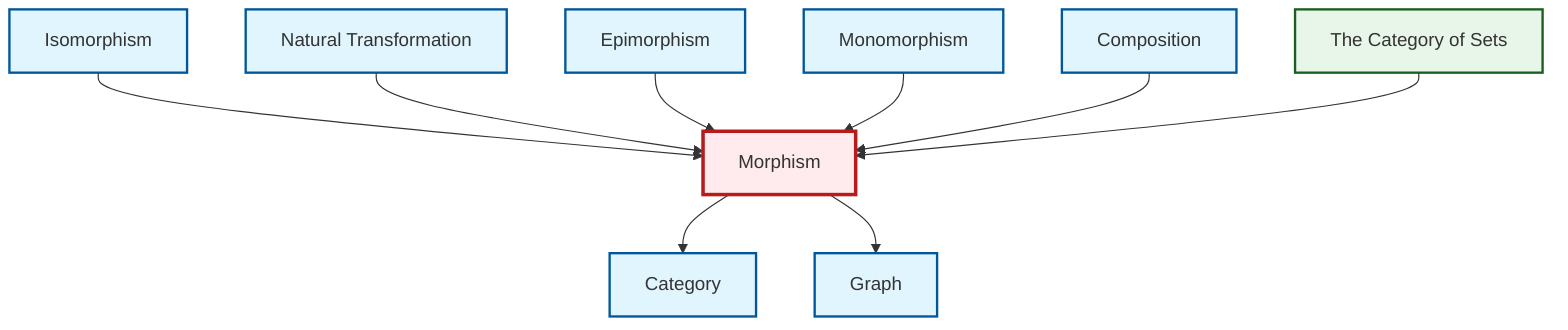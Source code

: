graph TD
    classDef definition fill:#e1f5fe,stroke:#01579b,stroke-width:2px
    classDef theorem fill:#f3e5f5,stroke:#4a148c,stroke-width:2px
    classDef axiom fill:#fff3e0,stroke:#e65100,stroke-width:2px
    classDef example fill:#e8f5e9,stroke:#1b5e20,stroke-width:2px
    classDef current fill:#ffebee,stroke:#b71c1c,stroke-width:3px
    def-composition["Composition"]:::definition
    def-isomorphism["Isomorphism"]:::definition
    def-epimorphism["Epimorphism"]:::definition
    ex-set-category["The Category of Sets"]:::example
    def-graph["Graph"]:::definition
    def-natural-transformation["Natural Transformation"]:::definition
    def-category["Category"]:::definition
    def-monomorphism["Monomorphism"]:::definition
    def-morphism["Morphism"]:::definition
    def-isomorphism --> def-morphism
    def-natural-transformation --> def-morphism
    def-morphism --> def-category
    def-epimorphism --> def-morphism
    def-monomorphism --> def-morphism
    def-composition --> def-morphism
    ex-set-category --> def-morphism
    def-morphism --> def-graph
    class def-morphism current